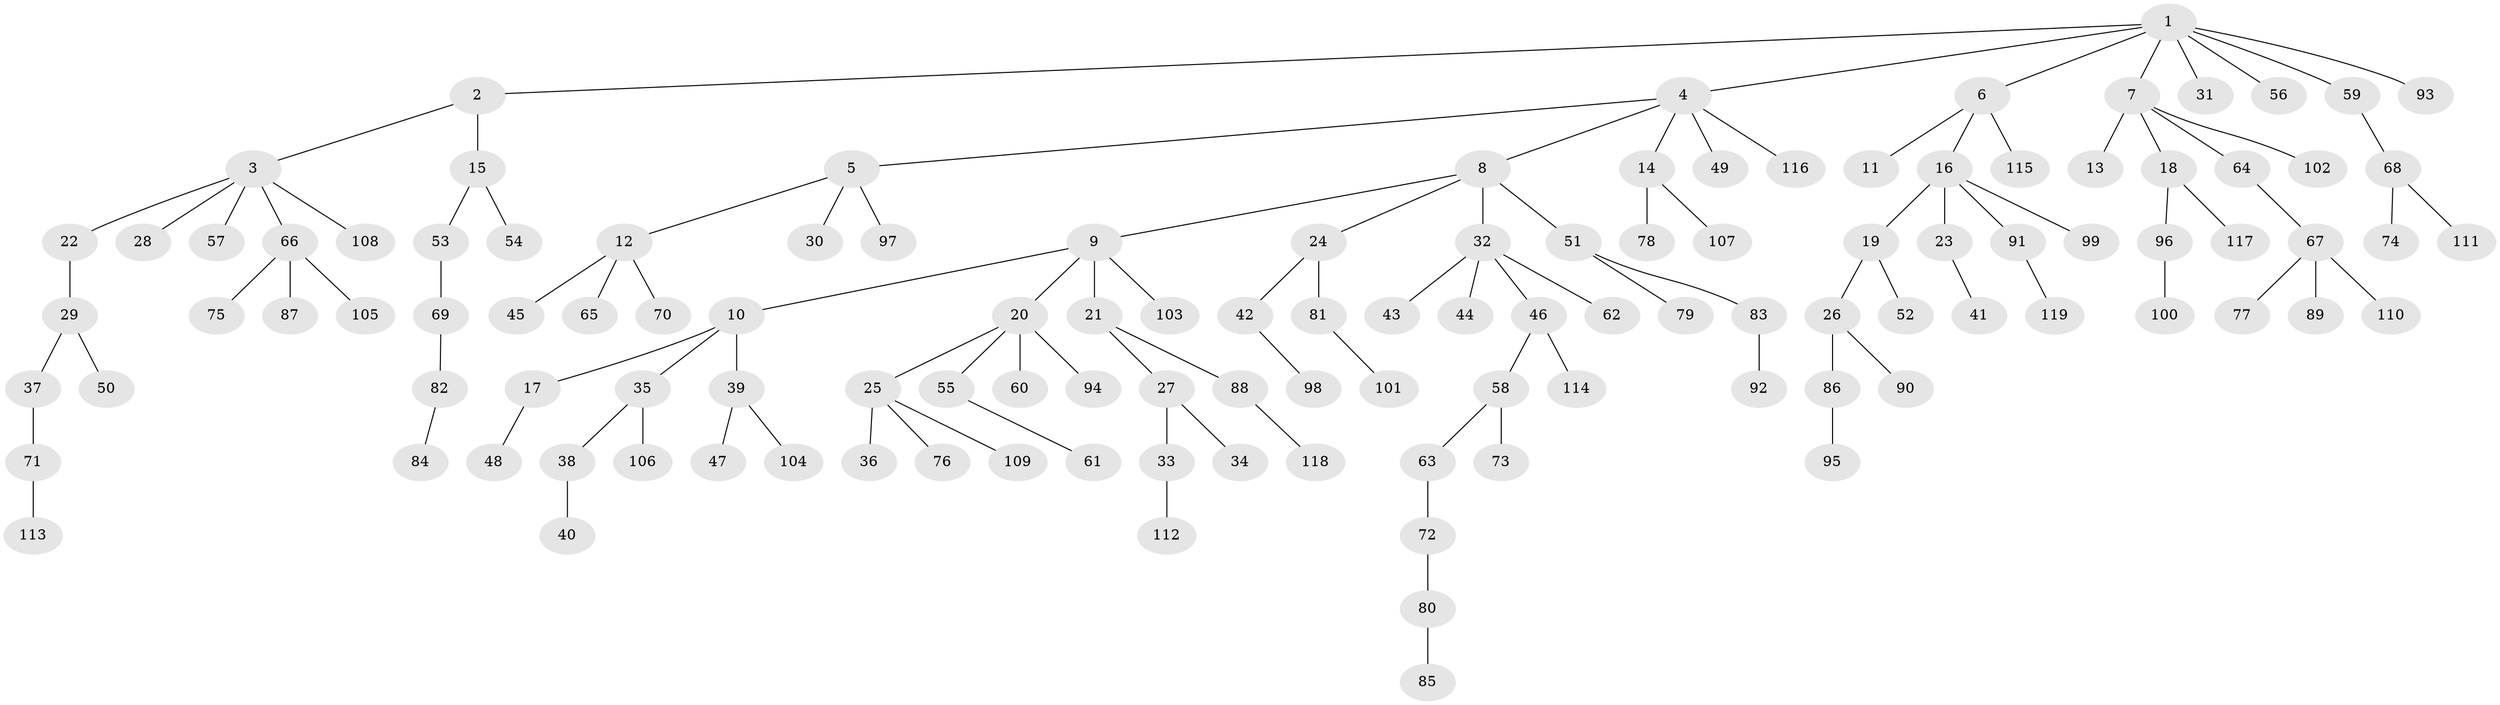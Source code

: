 // coarse degree distribution, {4: 0.04819277108433735, 1: 0.7108433734939759, 2: 0.13253012048192772, 8: 0.012048192771084338, 5: 0.012048192771084338, 6: 0.012048192771084338, 3: 0.04819277108433735, 26: 0.012048192771084338, 10: 0.012048192771084338}
// Generated by graph-tools (version 1.1) at 2025/56/03/04/25 21:56:47]
// undirected, 119 vertices, 118 edges
graph export_dot {
graph [start="1"]
  node [color=gray90,style=filled];
  1;
  2;
  3;
  4;
  5;
  6;
  7;
  8;
  9;
  10;
  11;
  12;
  13;
  14;
  15;
  16;
  17;
  18;
  19;
  20;
  21;
  22;
  23;
  24;
  25;
  26;
  27;
  28;
  29;
  30;
  31;
  32;
  33;
  34;
  35;
  36;
  37;
  38;
  39;
  40;
  41;
  42;
  43;
  44;
  45;
  46;
  47;
  48;
  49;
  50;
  51;
  52;
  53;
  54;
  55;
  56;
  57;
  58;
  59;
  60;
  61;
  62;
  63;
  64;
  65;
  66;
  67;
  68;
  69;
  70;
  71;
  72;
  73;
  74;
  75;
  76;
  77;
  78;
  79;
  80;
  81;
  82;
  83;
  84;
  85;
  86;
  87;
  88;
  89;
  90;
  91;
  92;
  93;
  94;
  95;
  96;
  97;
  98;
  99;
  100;
  101;
  102;
  103;
  104;
  105;
  106;
  107;
  108;
  109;
  110;
  111;
  112;
  113;
  114;
  115;
  116;
  117;
  118;
  119;
  1 -- 2;
  1 -- 4;
  1 -- 6;
  1 -- 7;
  1 -- 31;
  1 -- 56;
  1 -- 59;
  1 -- 93;
  2 -- 3;
  2 -- 15;
  3 -- 22;
  3 -- 28;
  3 -- 57;
  3 -- 66;
  3 -- 108;
  4 -- 5;
  4 -- 8;
  4 -- 14;
  4 -- 49;
  4 -- 116;
  5 -- 12;
  5 -- 30;
  5 -- 97;
  6 -- 11;
  6 -- 16;
  6 -- 115;
  7 -- 13;
  7 -- 18;
  7 -- 64;
  7 -- 102;
  8 -- 9;
  8 -- 24;
  8 -- 32;
  8 -- 51;
  9 -- 10;
  9 -- 20;
  9 -- 21;
  9 -- 103;
  10 -- 17;
  10 -- 35;
  10 -- 39;
  12 -- 45;
  12 -- 65;
  12 -- 70;
  14 -- 78;
  14 -- 107;
  15 -- 53;
  15 -- 54;
  16 -- 19;
  16 -- 23;
  16 -- 91;
  16 -- 99;
  17 -- 48;
  18 -- 96;
  18 -- 117;
  19 -- 26;
  19 -- 52;
  20 -- 25;
  20 -- 55;
  20 -- 60;
  20 -- 94;
  21 -- 27;
  21 -- 88;
  22 -- 29;
  23 -- 41;
  24 -- 42;
  24 -- 81;
  25 -- 36;
  25 -- 76;
  25 -- 109;
  26 -- 86;
  26 -- 90;
  27 -- 33;
  27 -- 34;
  29 -- 37;
  29 -- 50;
  32 -- 43;
  32 -- 44;
  32 -- 46;
  32 -- 62;
  33 -- 112;
  35 -- 38;
  35 -- 106;
  37 -- 71;
  38 -- 40;
  39 -- 47;
  39 -- 104;
  42 -- 98;
  46 -- 58;
  46 -- 114;
  51 -- 79;
  51 -- 83;
  53 -- 69;
  55 -- 61;
  58 -- 63;
  58 -- 73;
  59 -- 68;
  63 -- 72;
  64 -- 67;
  66 -- 75;
  66 -- 87;
  66 -- 105;
  67 -- 77;
  67 -- 89;
  67 -- 110;
  68 -- 74;
  68 -- 111;
  69 -- 82;
  71 -- 113;
  72 -- 80;
  80 -- 85;
  81 -- 101;
  82 -- 84;
  83 -- 92;
  86 -- 95;
  88 -- 118;
  91 -- 119;
  96 -- 100;
}
